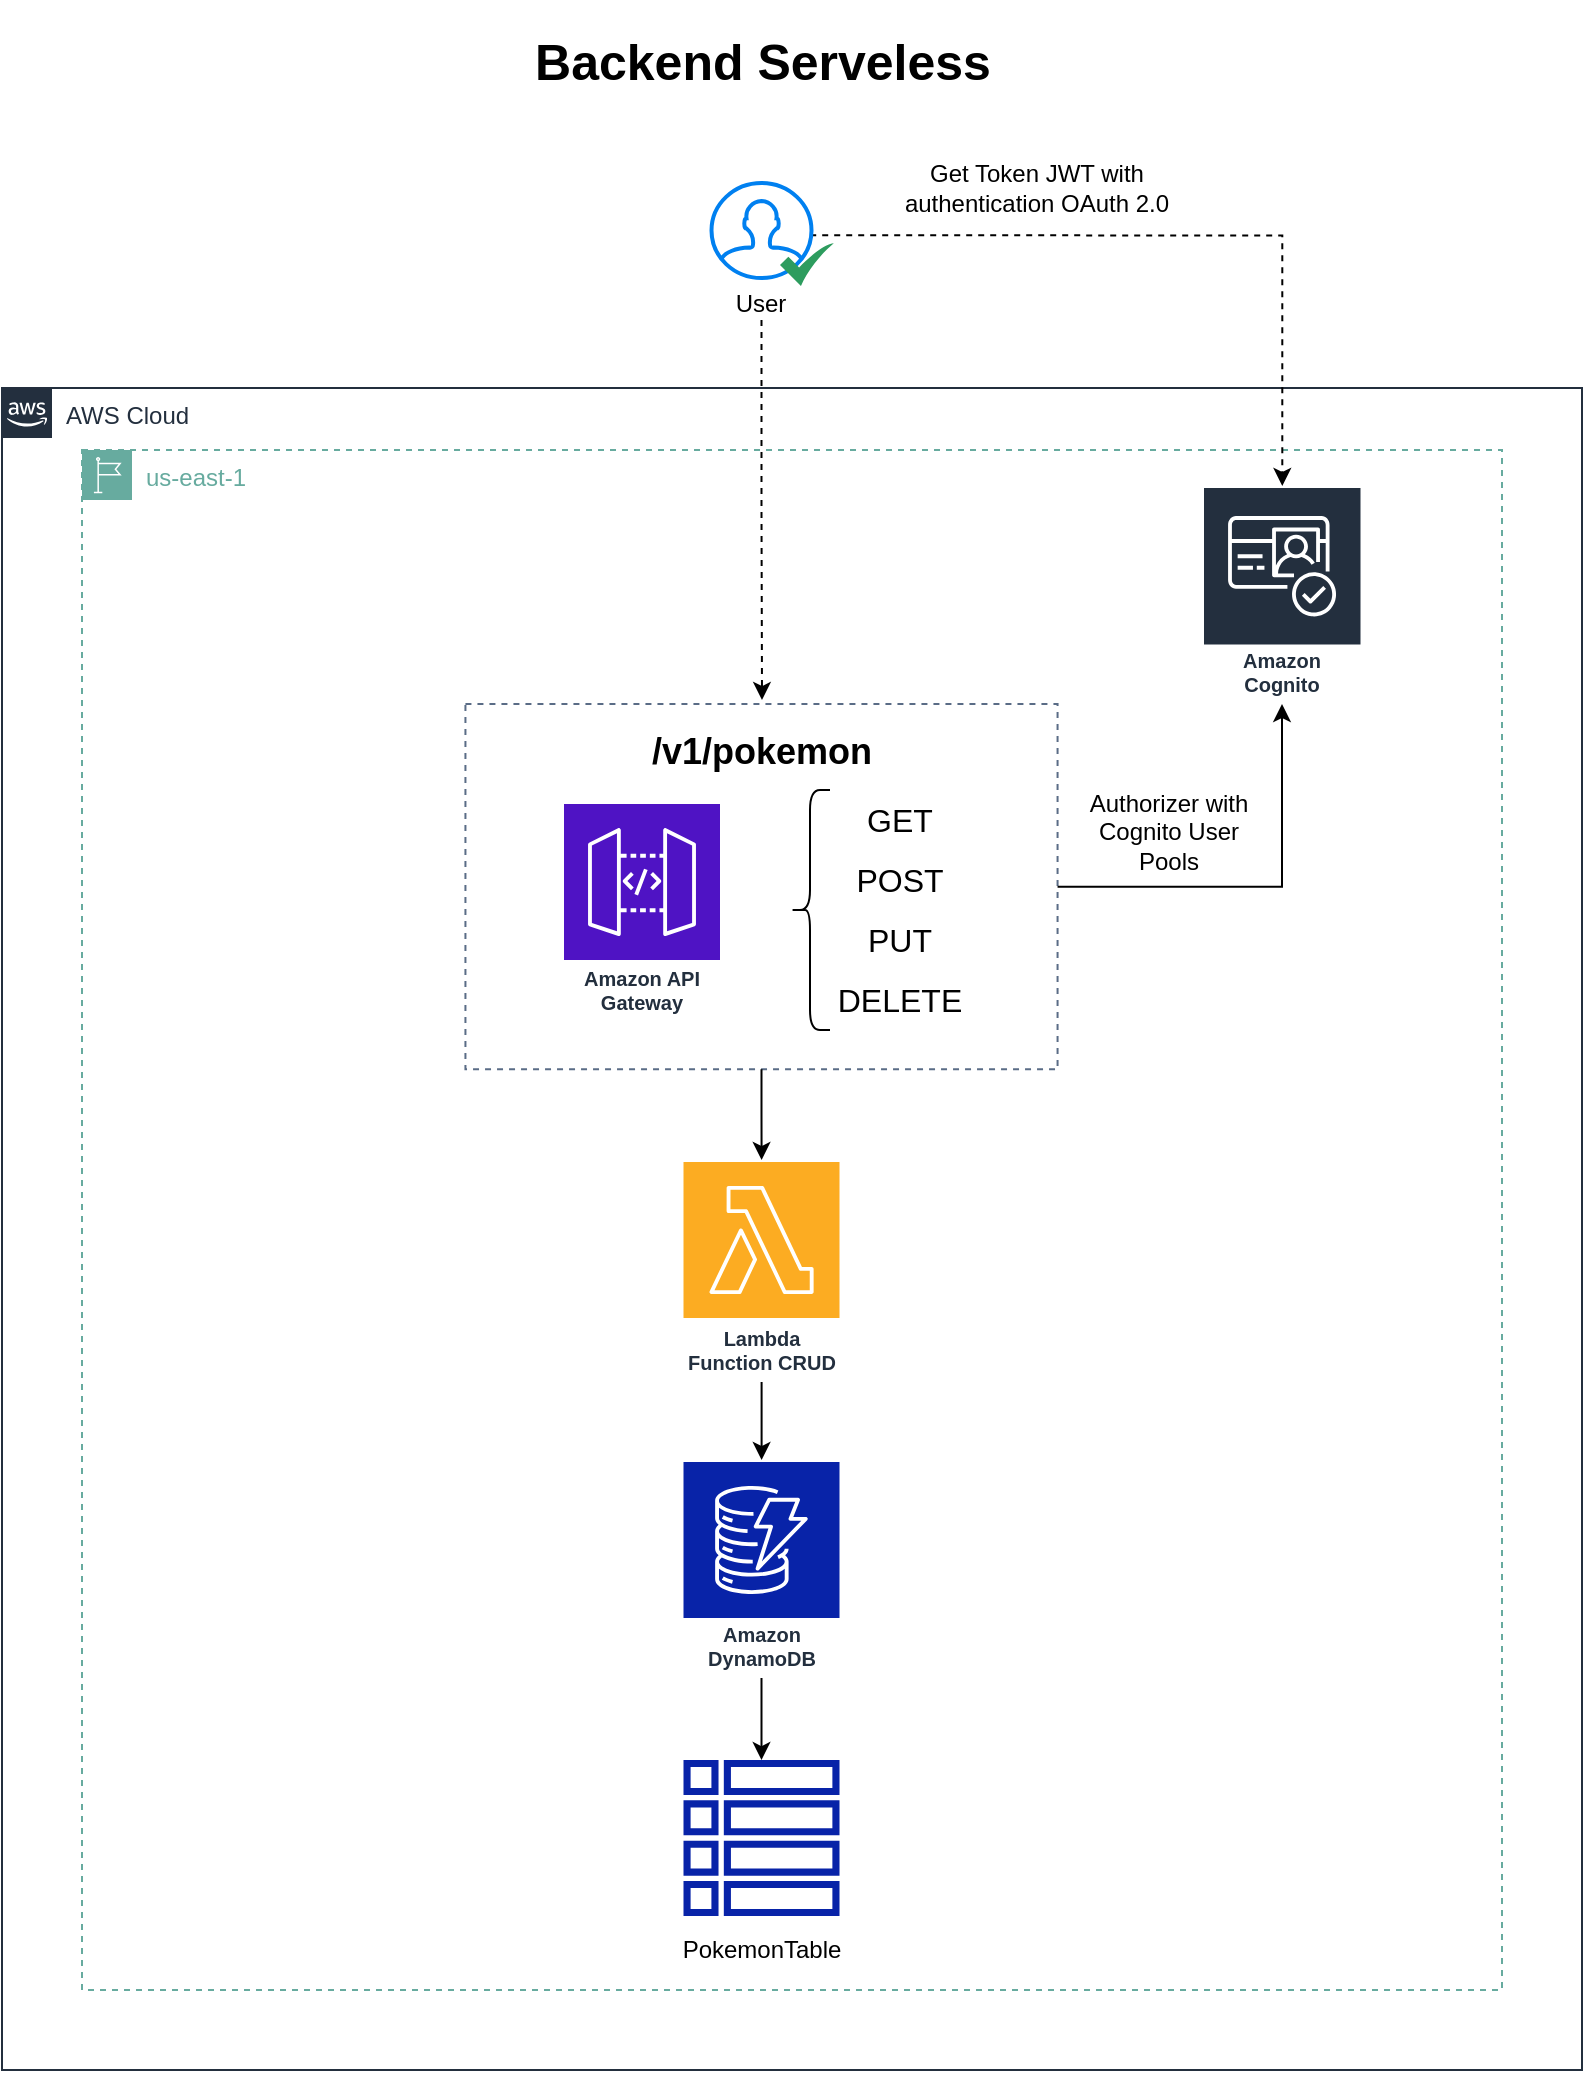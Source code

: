 <mxfile version="23.0.2" type="device">
  <diagram name="Página-1" id="w5i6jT8re95uRCgVvdam">
    <mxGraphModel dx="2206" dy="1298" grid="1" gridSize="10" guides="1" tooltips="1" connect="1" arrows="1" fold="1" page="1" pageScale="1" pageWidth="827" pageHeight="1169" background="none" math="0" shadow="0">
      <root>
        <mxCell id="0" />
        <mxCell id="1" parent="0" />
        <mxCell id="rVrd_Yp30i4ZXDE5m41J-28" value="&lt;font color=&quot;#67ab9f&quot;&gt;us-east-1&lt;/font&gt;" style="points=[[0,0],[0.25,0],[0.5,0],[0.75,0],[1,0],[1,0.25],[1,0.5],[1,0.75],[1,1],[0.75,1],[0.5,1],[0.25,1],[0,1],[0,0.75],[0,0.5],[0,0.25]];outlineConnect=0;gradientColor=none;html=1;whiteSpace=wrap;fontSize=12;fontStyle=0;container=1;pointerEvents=0;collapsible=0;recursiveResize=0;shape=mxgraph.aws4.group;grIcon=mxgraph.aws4.group_region;strokeColor=#67AB9F;fillColor=none;verticalAlign=top;align=left;spacingLeft=30;fontColor=#147EBA;dashed=1;strokeWidth=1;" parent="1" vertex="1">
          <mxGeometry x="60" y="295" width="710" height="770" as="geometry" />
        </mxCell>
        <mxCell id="rVrd_Yp30i4ZXDE5m41J-105" value="AWS Cloud" style="points=[[0,0],[0.25,0],[0.5,0],[0.75,0],[1,0],[1,0.25],[1,0.5],[1,0.75],[1,1],[0.75,1],[0.5,1],[0.25,1],[0,1],[0,0.75],[0,0.5],[0,0.25]];outlineConnect=0;gradientColor=none;html=1;whiteSpace=wrap;fontSize=12;fontStyle=0;container=1;pointerEvents=0;collapsible=0;recursiveResize=0;shape=mxgraph.aws4.group;grIcon=mxgraph.aws4.group_aws_cloud_alt;strokeColor=#232F3E;fillColor=none;verticalAlign=top;align=left;spacingLeft=30;fontColor=#232F3E;dashed=0;" parent="1" vertex="1">
          <mxGeometry x="20" y="264" width="790" height="841" as="geometry" />
        </mxCell>
        <mxCell id="rVrd_Yp30i4ZXDE5m41J-124" value="" style="fillColor=none;strokeColor=#5A6C86;dashed=1;verticalAlign=top;fontStyle=0;fontColor=#5A6C86;whiteSpace=wrap;html=1;" parent="rVrd_Yp30i4ZXDE5m41J-105" vertex="1">
          <mxGeometry x="231.72" y="158.0" width="296.06" height="182.68" as="geometry" />
        </mxCell>
        <mxCell id="YqzKTJWxQazvJ6V6TeuW-81" style="edgeStyle=orthogonalEdgeStyle;rounded=0;orthogonalLoop=1;jettySize=auto;html=1;" parent="rVrd_Yp30i4ZXDE5m41J-105" source="rVrd_Yp30i4ZXDE5m41J-33" target="rVrd_Yp30i4ZXDE5m41J-1" edge="1">
          <mxGeometry relative="1" as="geometry">
            <mxPoint x="379.686" y="582.56" as="sourcePoint" />
          </mxGeometry>
        </mxCell>
        <mxCell id="YqzKTJWxQazvJ6V6TeuW-99" style="edgeStyle=orthogonalEdgeStyle;rounded=0;orthogonalLoop=1;jettySize=auto;html=1;" parent="rVrd_Yp30i4ZXDE5m41J-105" source="rVrd_Yp30i4ZXDE5m41J-124" target="rVrd_Yp30i4ZXDE5m41J-33" edge="1">
          <mxGeometry relative="1" as="geometry">
            <mxPoint x="379.75" y="400.44" as="targetPoint" />
          </mxGeometry>
        </mxCell>
        <mxCell id="YqzKTJWxQazvJ6V6TeuW-101" style="edgeStyle=orthogonalEdgeStyle;rounded=0;orthogonalLoop=1;jettySize=auto;html=1;" parent="rVrd_Yp30i4ZXDE5m41J-105" source="rVrd_Yp30i4ZXDE5m41J-124" target="YqzKTJWxQazvJ6V6TeuW-65" edge="1">
          <mxGeometry relative="1" as="geometry">
            <Array as="points">
              <mxPoint x="640" y="249" />
            </Array>
          </mxGeometry>
        </mxCell>
        <mxCell id="rVrd_Yp30i4ZXDE5m41J-109" value="&lt;font size=&quot;1&quot; style=&quot;&quot;&gt;&lt;b style=&quot;font-size: 18px;&quot;&gt;/v1/pokemon&lt;/b&gt;&lt;/font&gt;" style="text;html=1;strokeColor=none;fillColor=none;align=center;verticalAlign=middle;whiteSpace=wrap;rounded=0;" parent="rVrd_Yp30i4ZXDE5m41J-105" vertex="1">
          <mxGeometry x="314.57" y="162.59" width="130.37" height="38.41" as="geometry" />
        </mxCell>
        <mxCell id="_-lGfsMWM6jCe8IC8LuH-2" style="edgeStyle=orthogonalEdgeStyle;rounded=0;orthogonalLoop=1;jettySize=auto;html=1;" parent="rVrd_Yp30i4ZXDE5m41J-105" source="rVrd_Yp30i4ZXDE5m41J-1" target="_-lGfsMWM6jCe8IC8LuH-1" edge="1">
          <mxGeometry relative="1" as="geometry" />
        </mxCell>
        <mxCell id="rVrd_Yp30i4ZXDE5m41J-1" value="Amazon DynamoDB" style="sketch=0;outlineConnect=0;fontColor=#232F3E;gradientColor=none;strokeColor=#ffffff;fillColor=#0823A8;dashed=0;verticalLabelPosition=middle;verticalAlign=bottom;align=center;html=1;whiteSpace=wrap;fontSize=10;fontStyle=1;spacing=3;shape=mxgraph.aws4.productIcon;prIcon=mxgraph.aws4.dynamodb;" parent="rVrd_Yp30i4ZXDE5m41J-105" vertex="1">
          <mxGeometry x="339.75" y="536" width="80" height="109" as="geometry" />
        </mxCell>
        <mxCell id="YqzKTJWxQazvJ6V6TeuW-65" value="Amazon Cognito" style="sketch=0;outlineConnect=0;fontColor=#232F3E;gradientColor=none;strokeColor=#ffffff;fillColor=#232F3E;dashed=0;verticalLabelPosition=middle;verticalAlign=bottom;align=center;html=1;whiteSpace=wrap;fontSize=10;fontStyle=1;spacing=3;shape=mxgraph.aws4.productIcon;prIcon=mxgraph.aws4.cognito;" parent="rVrd_Yp30i4ZXDE5m41J-105" vertex="1">
          <mxGeometry x="600" y="49" width="80.25" height="109" as="geometry" />
        </mxCell>
        <mxCell id="rVrd_Yp30i4ZXDE5m41J-94" value="Amazon API Gateway" style="sketch=0;outlineConnect=0;fontColor=#232F3E;gradientColor=none;strokeColor=#ffffff;fillColor=#4F13C4;dashed=0;verticalLabelPosition=middle;verticalAlign=bottom;align=center;html=1;whiteSpace=wrap;fontSize=10;fontStyle=1;spacing=3;shape=mxgraph.aws4.productIcon;prIcon=mxgraph.aws4.api_gateway;" parent="rVrd_Yp30i4ZXDE5m41J-105" vertex="1">
          <mxGeometry x="280" y="207" width="80" height="109.5" as="geometry" />
        </mxCell>
        <mxCell id="rVrd_Yp30i4ZXDE5m41J-95" value="&lt;font style=&quot;font-size: 16px;&quot;&gt;GET&lt;/font&gt;" style="text;html=1;strokeColor=none;fillColor=none;align=center;verticalAlign=middle;whiteSpace=wrap;rounded=0;" parent="rVrd_Yp30i4ZXDE5m41J-105" vertex="1">
          <mxGeometry x="418.75" y="201" width="60" height="30" as="geometry" />
        </mxCell>
        <mxCell id="YqzKTJWxQazvJ6V6TeuW-62" value="&lt;font style=&quot;font-size: 16px;&quot;&gt;PUT&lt;/font&gt;" style="text;html=1;strokeColor=none;fillColor=none;align=center;verticalAlign=middle;whiteSpace=wrap;rounded=0;" parent="rVrd_Yp30i4ZXDE5m41J-105" vertex="1">
          <mxGeometry x="418.75" y="261" width="60" height="30" as="geometry" />
        </mxCell>
        <mxCell id="YqzKTJWxQazvJ6V6TeuW-61" value="&lt;font style=&quot;font-size: 16px;&quot;&gt;POST&lt;/font&gt;" style="text;html=1;strokeColor=none;fillColor=none;align=center;verticalAlign=middle;whiteSpace=wrap;rounded=0;" parent="rVrd_Yp30i4ZXDE5m41J-105" vertex="1">
          <mxGeometry x="418.75" y="231" width="60" height="30" as="geometry" />
        </mxCell>
        <mxCell id="YqzKTJWxQazvJ6V6TeuW-63" value="&lt;font style=&quot;font-size: 16px;&quot;&gt;DELETE&lt;/font&gt;" style="text;html=1;strokeColor=none;fillColor=none;align=center;verticalAlign=middle;whiteSpace=wrap;rounded=0;" parent="rVrd_Yp30i4ZXDE5m41J-105" vertex="1">
          <mxGeometry x="418.75" y="291" width="60" height="30" as="geometry" />
        </mxCell>
        <mxCell id="YqzKTJWxQazvJ6V6TeuW-70" value="&lt;font style=&quot;font-size: 12px;&quot;&gt;Authorizer with Cognito User Pools&lt;/font&gt;" style="text;html=1;strokeColor=none;fillColor=none;align=center;verticalAlign=middle;whiteSpace=wrap;rounded=0;" parent="rVrd_Yp30i4ZXDE5m41J-105" vertex="1">
          <mxGeometry x="541" y="202" width="85.29" height="40" as="geometry" />
        </mxCell>
        <mxCell id="rVrd_Yp30i4ZXDE5m41J-33" value="Lambda Function CRUD" style="sketch=0;outlineConnect=0;fontColor=#232F3E;gradientColor=none;strokeColor=#ffffff;fillColor=#fcac22;dashed=0;verticalLabelPosition=middle;verticalAlign=bottom;align=center;html=1;whiteSpace=wrap;fontSize=10;fontStyle=1;spacing=3;shape=mxgraph.aws4.productIcon;prIcon=mxgraph.aws4.lambda;" parent="rVrd_Yp30i4ZXDE5m41J-105" vertex="1">
          <mxGeometry x="339.75" y="386" width="80" height="111" as="geometry" />
        </mxCell>
        <mxCell id="YqzKTJWxQazvJ6V6TeuW-21" value="&lt;font size=&quot;1&quot; style=&quot;&quot;&gt;&lt;span style=&quot;font-size: 12px;&quot;&gt;PokemonTable&lt;/span&gt;&lt;/font&gt;" style="text;html=1;strokeColor=none;fillColor=none;align=center;verticalAlign=middle;whiteSpace=wrap;rounded=0;" parent="rVrd_Yp30i4ZXDE5m41J-105" vertex="1">
          <mxGeometry x="339.75" y="766" width="80" height="30" as="geometry" />
        </mxCell>
        <mxCell id="_-lGfsMWM6jCe8IC8LuH-1" value="" style="sketch=0;outlineConnect=0;fontColor=#232F3E;gradientColor=none;fillColor=#0823A8;strokeColor=none;dashed=0;verticalLabelPosition=bottom;verticalAlign=top;align=center;html=1;fontSize=12;fontStyle=0;aspect=fixed;pointerEvents=1;shape=mxgraph.aws4.table;" parent="rVrd_Yp30i4ZXDE5m41J-105" vertex="1">
          <mxGeometry x="340.75" y="686" width="78" height="78" as="geometry" />
        </mxCell>
        <mxCell id="o3ItcSiLncsBmCV7v5Xe-1" value="" style="shape=curlyBracket;whiteSpace=wrap;html=1;rounded=1;labelPosition=left;verticalLabelPosition=middle;align=right;verticalAlign=middle;" vertex="1" parent="rVrd_Yp30i4ZXDE5m41J-105">
          <mxGeometry x="394" y="201" width="20" height="120" as="geometry" />
        </mxCell>
        <mxCell id="YqzKTJWxQazvJ6V6TeuW-32" value="&lt;font size=&quot;1&quot; style=&quot;&quot;&gt;&lt;b style=&quot;font-size: 25px;&quot;&gt;Backend Serveless&lt;/b&gt;&lt;/font&gt;" style="text;html=1;strokeColor=none;fillColor=none;align=center;verticalAlign=middle;whiteSpace=wrap;rounded=0;" parent="1" vertex="1">
          <mxGeometry x="204.5" y="70" width="390.5" height="60" as="geometry" />
        </mxCell>
        <mxCell id="YqzKTJWxQazvJ6V6TeuW-67" value="Get Token JWT with authentication OAuth 2.0" style="text;html=1;strokeColor=none;fillColor=none;align=center;verticalAlign=middle;whiteSpace=wrap;rounded=0;" parent="1" vertex="1">
          <mxGeometry x="450" y="150" width="175.25" height="28" as="geometry" />
        </mxCell>
        <mxCell id="YqzKTJWxQazvJ6V6TeuW-68" style="edgeStyle=orthogonalEdgeStyle;rounded=0;orthogonalLoop=1;jettySize=auto;html=1;dashed=1;" parent="1" source="YqzKTJWxQazvJ6V6TeuW-29" edge="1">
          <mxGeometry relative="1" as="geometry">
            <mxPoint x="400" y="420" as="targetPoint" />
          </mxGeometry>
        </mxCell>
        <mxCell id="YqzKTJWxQazvJ6V6TeuW-29" value="&lt;font style=&quot;font-size: 12px;&quot;&gt;User&lt;/font&gt;" style="text;html=1;strokeColor=none;fillColor=none;align=center;verticalAlign=middle;whiteSpace=wrap;rounded=0;" parent="1" vertex="1">
          <mxGeometry x="382.13" y="213" width="35.25" height="17" as="geometry" />
        </mxCell>
        <mxCell id="YqzKTJWxQazvJ6V6TeuW-66" style="edgeStyle=orthogonalEdgeStyle;rounded=0;orthogonalLoop=1;jettySize=auto;html=1;dashed=1;exitX=0.987;exitY=0.551;exitDx=0;exitDy=0;exitPerimeter=0;" parent="1" source="YqzKTJWxQazvJ6V6TeuW-75" target="YqzKTJWxQazvJ6V6TeuW-65" edge="1">
          <mxGeometry relative="1" as="geometry">
            <mxPoint x="421.114" y="212.517" as="sourcePoint" />
          </mxGeometry>
        </mxCell>
        <mxCell id="YqzKTJWxQazvJ6V6TeuW-75" value="" style="html=1;verticalLabelPosition=bottom;align=center;labelBackgroundColor=#ffffff;verticalAlign=top;strokeWidth=2;strokeColor=#0080F0;shadow=0;dashed=0;shape=mxgraph.ios7.icons.user;" parent="1" vertex="1">
          <mxGeometry x="374.75" y="161.5" width="50" height="47.5" as="geometry" />
        </mxCell>
        <mxCell id="YqzKTJWxQazvJ6V6TeuW-34" value="" style="sketch=0;html=1;aspect=fixed;strokeColor=none;shadow=0;align=center;fillColor=#2D9C5E;verticalAlign=top;labelPosition=center;verticalLabelPosition=bottom;shape=mxgraph.gcp2.check" parent="1" vertex="1">
          <mxGeometry x="409" y="191.5" width="26.88" height="21.5" as="geometry" />
        </mxCell>
      </root>
    </mxGraphModel>
  </diagram>
</mxfile>
